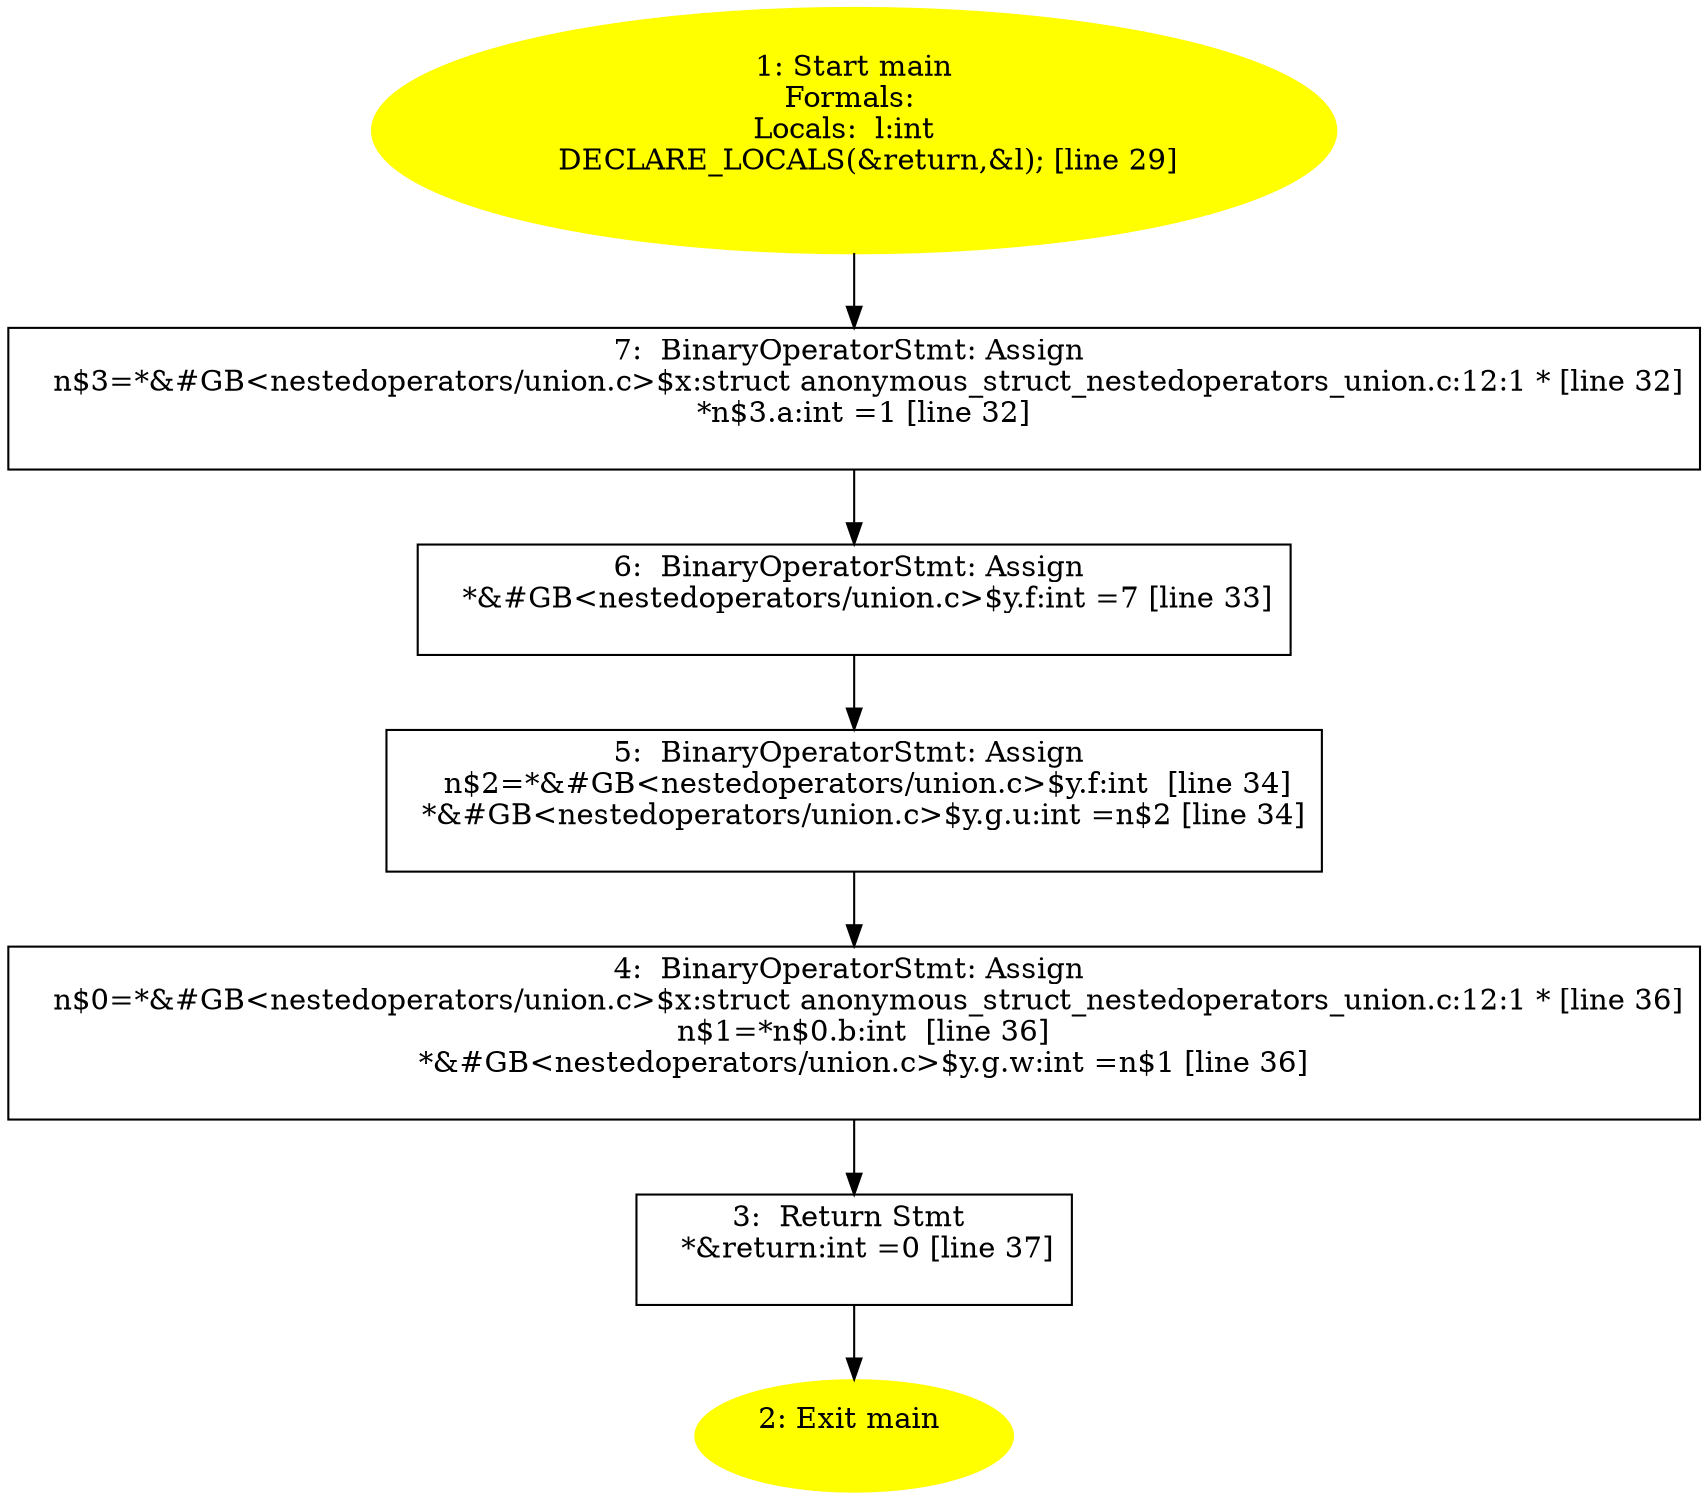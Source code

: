 /* @generated */
digraph iCFG {
"main7" [label="7:  BinaryOperatorStmt: Assign \n   n$3=*&#GB<nestedoperators/union.c>$x:struct anonymous_struct_nestedoperators_union.c:12:1 * [line 32]\n  *n$3.a:int =1 [line 32]\n " shape="box"]
	

	 "main7" -> "main6" ;
"main6" [label="6:  BinaryOperatorStmt: Assign \n   *&#GB<nestedoperators/union.c>$y.f:int =7 [line 33]\n " shape="box"]
	

	 "main6" -> "main5" ;
"main5" [label="5:  BinaryOperatorStmt: Assign \n   n$2=*&#GB<nestedoperators/union.c>$y.f:int  [line 34]\n  *&#GB<nestedoperators/union.c>$y.g.u:int =n$2 [line 34]\n " shape="box"]
	

	 "main5" -> "main4" ;
"main4" [label="4:  BinaryOperatorStmt: Assign \n   n$0=*&#GB<nestedoperators/union.c>$x:struct anonymous_struct_nestedoperators_union.c:12:1 * [line 36]\n  n$1=*n$0.b:int  [line 36]\n  *&#GB<nestedoperators/union.c>$y.g.w:int =n$1 [line 36]\n " shape="box"]
	

	 "main4" -> "main3" ;
"main3" [label="3:  Return Stmt \n   *&return:int =0 [line 37]\n " shape="box"]
	

	 "main3" -> "main2" ;
"main2" [label="2: Exit main \n  " color=yellow style=filled]
	

"main1" [label="1: Start main\nFormals: \nLocals:  l:int  \n   DECLARE_LOCALS(&return,&l); [line 29]\n " color=yellow style=filled]
	

	 "main1" -> "main7" ;
}
